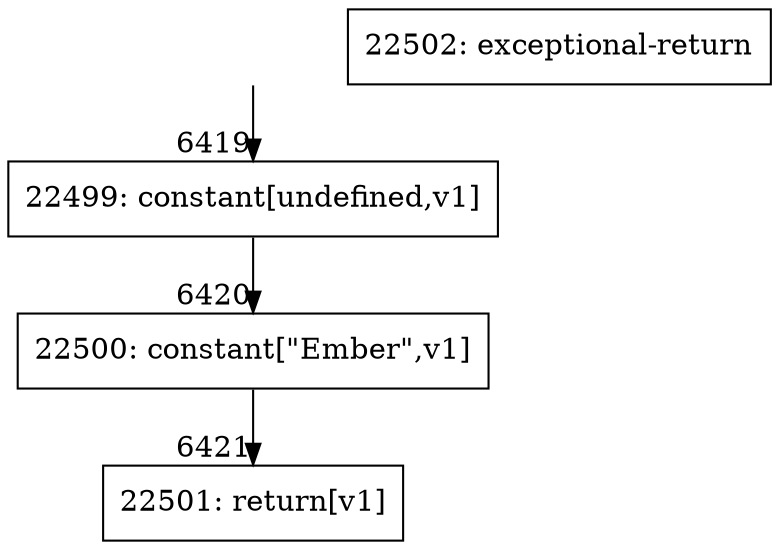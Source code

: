 digraph {
rankdir="TD"
BB_entry525[shape=none,label=""];
BB_entry525 -> BB6419 [tailport=s, headport=n, headlabel="    6419"]
BB6419 [shape=record label="{22499: constant[undefined,v1]}" ] 
BB6419 -> BB6420 [tailport=s, headport=n, headlabel="      6420"]
BB6420 [shape=record label="{22500: constant[\"Ember\",v1]}" ] 
BB6420 -> BB6421 [tailport=s, headport=n, headlabel="      6421"]
BB6421 [shape=record label="{22501: return[v1]}" ] 
BB6422 [shape=record label="{22502: exceptional-return}" ] 
//#$~ 11959
}
